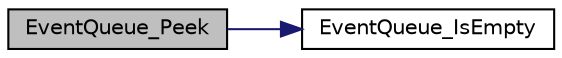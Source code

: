digraph "EventQueue_Peek"
{
 // LATEX_PDF_SIZE
  edge [fontname="Helvetica",fontsize="10",labelfontname="Helvetica",labelfontsize="10"];
  node [fontname="Helvetica",fontsize="10",shape=record];
  rankdir="LR";
  Node1 [label="EventQueue_Peek",height=0.2,width=0.4,color="black", fillcolor="grey75", style="filled", fontcolor="black",tooltip="Peek the front event without removing it."];
  Node1 -> Node2 [color="midnightblue",fontsize="10",style="solid",fontname="Helvetica"];
  Node2 [label="EventQueue_IsEmpty",height=0.2,width=0.4,color="black", fillcolor="white", style="filled",URL="$event__queue_8c.html#accd6b7bf1797d4a406c5b83dbbfa3601",tooltip="Check if the queue is empty."];
}
